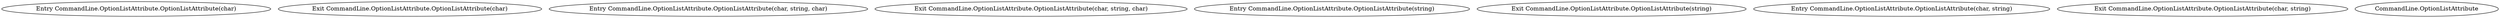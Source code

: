 digraph  {
m0_0 [cluster="CommandLine.OptionListAttribute.OptionListAttribute(char)", file="Program.cs", label="Entry CommandLine.OptionListAttribute.OptionListAttribute(char)", span="42-42"];
m0_1 [cluster="CommandLine.OptionListAttribute.OptionListAttribute(char)", file="Program.cs", label="Exit CommandLine.OptionListAttribute.OptionListAttribute(char)", span="42-42"];
m0_7 [cluster="CommandLine.OptionListAttribute.OptionListAttribute(char, string, char)", file="Program.cs", label="Entry CommandLine.OptionListAttribute.OptionListAttribute(char, string, char)", span="67-67"];
m0_9 [cluster="CommandLine.OptionListAttribute.OptionListAttribute(char, string, char)", file="Program.cs", label="Exit CommandLine.OptionListAttribute.OptionListAttribute(char, string, char)", span="67-67"];
m0_2 [cluster="CommandLine.OptionListAttribute.OptionListAttribute(string)", file="Program.cs", label="Entry CommandLine.OptionListAttribute.OptionListAttribute(string)", span="48-48"];
m0_3 [cluster="CommandLine.OptionListAttribute.OptionListAttribute(string)", file="Program.cs", label="Exit CommandLine.OptionListAttribute.OptionListAttribute(string)", span="48-48"];
m0_4 [cluster="CommandLine.OptionListAttribute.OptionListAttribute(char, string)", file="Program.cs", label="Entry CommandLine.OptionListAttribute.OptionListAttribute(char, string)", span="55-55"];
m0_6 [cluster="CommandLine.OptionListAttribute.OptionListAttribute(char, string)", file="Program.cs", label="Exit CommandLine.OptionListAttribute.OptionListAttribute(char, string)", span="55-55"];
m0_10 [file="Program.cs", label="CommandLine.OptionListAttribute", span=""];
}
